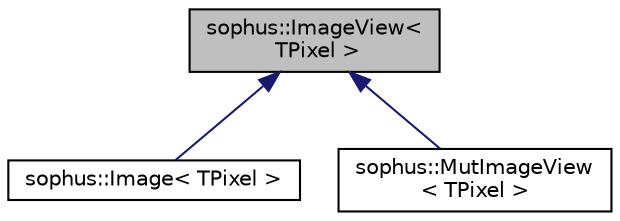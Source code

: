 digraph "sophus::ImageView&lt; TPixel &gt;"
{
 // LATEX_PDF_SIZE
  edge [fontname="Helvetica",fontsize="10",labelfontname="Helvetica",labelfontsize="10"];
  node [fontname="Helvetica",fontsize="10",shape=record];
  Node1 [label="sophus::ImageView\<\l TPixel \>",height=0.2,width=0.4,color="black", fillcolor="grey75", style="filled", fontcolor="black",tooltip="A view of an (immutable) image, which does not own the data."];
  Node1 -> Node2 [dir="back",color="midnightblue",fontsize="10",style="solid",fontname="Helvetica"];
  Node2 [label="sophus::Image\< TPixel \>",height=0.2,width=0.4,color="black", fillcolor="white", style="filled",URL="$classsophus_1_1_image.html",tooltip="Image read-only access to pixels and shared ownership, hence cheap to copy. Type is nullable."];
  Node1 -> Node3 [dir="back",color="midnightblue",fontsize="10",style="solid",fontname="Helvetica"];
  Node3 [label="sophus::MutImageView\l\< TPixel \>",height=0.2,width=0.4,color="black", fillcolor="white", style="filled",URL="$classsophus_1_1_mut_image_view.html",tooltip="View of a mutable image, which does not own the data."];
}
